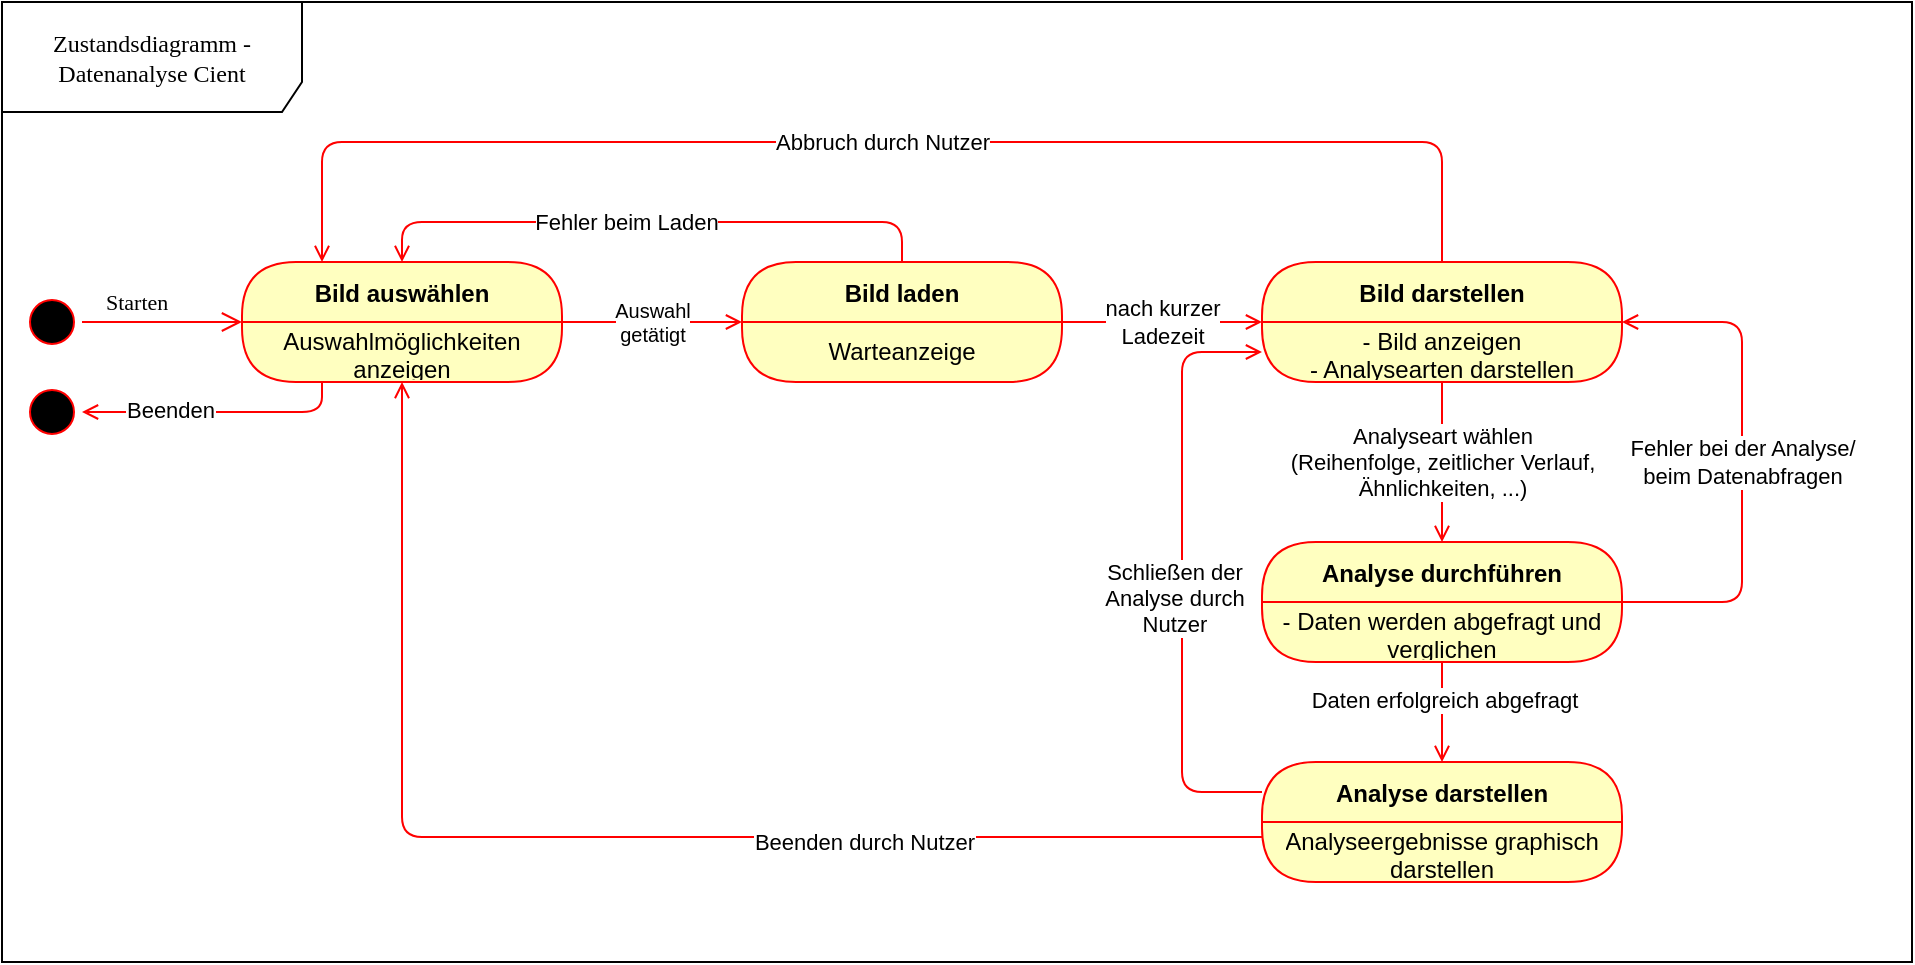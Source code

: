 <mxfile version="15.7.4" type="device"><diagram name="Page-1" id="58cdce13-f638-feb5-8d6f-7d28b1aa9fa0"><mxGraphModel dx="1185" dy="1500" grid="1" gridSize="10" guides="1" tooltips="1" connect="1" arrows="1" fold="1" page="1" pageScale="1" pageWidth="1100" pageHeight="850" background="none" math="0" shadow="0"><root><mxCell id="0"/><mxCell id="1" parent="0"/><mxCell id="382b91b5511bd0f7-1" value="" style="ellipse;html=1;shape=startState;fillColor=#000000;strokeColor=#ff0000;rounded=1;shadow=0;comic=0;labelBackgroundColor=none;fontFamily=Verdana;fontSize=12;fontColor=#000000;align=center;direction=south;" parent="1" vertex="1"><mxGeometry x="130" y="135" width="30" height="30" as="geometry"/></mxCell><mxCell id="2a3bc250acf0617d-8" value="Zustandsdiagramm - Datenanalyse Cient " style="shape=umlFrame;whiteSpace=wrap;html=1;rounded=1;shadow=0;comic=0;labelBackgroundColor=none;strokeWidth=1;fontFamily=Verdana;fontSize=12;align=center;width=150;height=55;" parent="1" vertex="1"><mxGeometry x="120" y="-10" width="955" height="480" as="geometry"/></mxCell><mxCell id="2a3bc250acf0617d-9" value="&lt;div style=&quot;font-size: 11px&quot;&gt;&lt;font style=&quot;font-size: 11px&quot;&gt;Starten&lt;/font&gt;&lt;/div&gt;" style="edgeStyle=orthogonalEdgeStyle;html=1;labelBackgroundColor=none;endArrow=open;endSize=8;strokeColor=#ff0000;fontFamily=Verdana;fontSize=12;align=left;" parent="1" source="382b91b5511bd0f7-1" edge="1"><mxGeometry x="-0.75" y="10" relative="1" as="geometry"><mxPoint x="240" y="150" as="targetPoint"/><Array as="points"><mxPoint x="170" y="150"/><mxPoint x="170" y="150"/></Array><mxPoint as="offset"/></mxGeometry></mxCell><mxCell id="djbk36D_1IAEX60SDsx4-4" value="Bild auswählen" style="swimlane;fontStyle=1;align=center;verticalAlign=middle;childLayout=stackLayout;horizontal=1;startSize=30;horizontalStack=0;resizeParent=0;resizeLast=1;container=0;fontColor=#000000;collapsible=0;rounded=1;arcSize=30;strokeColor=#ff0000;fillColor=#ffffc0;swimlaneFillColor=#ffffc0;dropTarget=0;" vertex="1" parent="1"><mxGeometry x="240" y="120" width="160" height="60" as="geometry"/></mxCell><mxCell id="djbk36D_1IAEX60SDsx4-5" value="Auswahlmöglichkeiten anzeigen" style="text;html=1;strokeColor=none;fillColor=none;align=center;verticalAlign=middle;spacingLeft=4;spacingRight=4;whiteSpace=wrap;overflow=hidden;rotatable=0;fontColor=#000000;" vertex="1" parent="djbk36D_1IAEX60SDsx4-4"><mxGeometry y="30" width="160" height="30" as="geometry"/></mxCell><mxCell id="djbk36D_1IAEX60SDsx4-19" style="edgeStyle=orthogonalEdgeStyle;rounded=1;orthogonalLoop=1;jettySize=auto;html=1;exitX=0.5;exitY=0;exitDx=0;exitDy=0;entryX=0.5;entryY=0;entryDx=0;entryDy=0;fontSize=11;endArrow=open;endFill=0;strokeColor=#FF0000;" edge="1" parent="1" source="djbk36D_1IAEX60SDsx4-9" target="djbk36D_1IAEX60SDsx4-4"><mxGeometry relative="1" as="geometry"/></mxCell><mxCell id="djbk36D_1IAEX60SDsx4-20" value="Fehler beim Laden" style="edgeLabel;html=1;align=center;verticalAlign=middle;resizable=0;points=[];fontSize=11;" vertex="1" connectable="0" parent="djbk36D_1IAEX60SDsx4-19"><mxGeometry x="0.093" relative="1" as="geometry"><mxPoint as="offset"/></mxGeometry></mxCell><mxCell id="djbk36D_1IAEX60SDsx4-9" value="Bild laden" style="swimlane;fontStyle=1;align=center;verticalAlign=middle;childLayout=stackLayout;horizontal=1;startSize=30;horizontalStack=0;resizeParent=0;resizeLast=1;container=0;fontColor=#000000;collapsible=0;rounded=1;arcSize=30;strokeColor=#ff0000;fillColor=#ffffc0;swimlaneFillColor=#ffffc0;dropTarget=0;" vertex="1" parent="1"><mxGeometry x="490" y="120" width="160" height="60" as="geometry"/></mxCell><mxCell id="djbk36D_1IAEX60SDsx4-10" value="Warteanzeige" style="text;html=1;strokeColor=none;fillColor=none;align=center;verticalAlign=middle;spacingLeft=4;spacingRight=4;whiteSpace=wrap;overflow=hidden;rotatable=0;fontColor=#000000;" vertex="1" parent="djbk36D_1IAEX60SDsx4-9"><mxGeometry y="30" width="160" height="30" as="geometry"/></mxCell><mxCell id="djbk36D_1IAEX60SDsx4-21" value="Abbruch durch Nutzer" style="edgeStyle=orthogonalEdgeStyle;rounded=1;orthogonalLoop=1;jettySize=auto;html=1;exitX=0.5;exitY=0;exitDx=0;exitDy=0;entryX=0.25;entryY=0;entryDx=0;entryDy=0;fontSize=11;endArrow=open;endFill=0;strokeColor=#FF0000;" edge="1" parent="1" source="djbk36D_1IAEX60SDsx4-12" target="djbk36D_1IAEX60SDsx4-4"><mxGeometry relative="1" as="geometry"><Array as="points"><mxPoint x="840" y="60"/><mxPoint x="280" y="60"/></Array></mxGeometry></mxCell><mxCell id="djbk36D_1IAEX60SDsx4-12" value="Bild darstellen" style="swimlane;fontStyle=1;align=center;verticalAlign=middle;childLayout=stackLayout;horizontal=1;startSize=30;horizontalStack=0;resizeParent=0;resizeLast=1;container=0;fontColor=#000000;collapsible=0;rounded=1;arcSize=30;strokeColor=#ff0000;fillColor=#ffffc0;swimlaneFillColor=#ffffc0;dropTarget=0;" vertex="1" parent="1"><mxGeometry x="750" y="120" width="180" height="60" as="geometry"/></mxCell><mxCell id="djbk36D_1IAEX60SDsx4-13" value="&lt;div align=&quot;center&quot;&gt;- Bild anzeigen&lt;/div&gt;&lt;div align=&quot;center&quot;&gt;- Analysearten darstellen&lt;/div&gt;" style="text;html=1;strokeColor=none;fillColor=none;align=center;verticalAlign=middle;spacingLeft=4;spacingRight=4;whiteSpace=wrap;overflow=hidden;rotatable=0;fontColor=#000000;" vertex="1" parent="djbk36D_1IAEX60SDsx4-12"><mxGeometry y="30" width="180" height="30" as="geometry"/></mxCell><mxCell id="djbk36D_1IAEX60SDsx4-15" value="&lt;div style=&quot;font-size: 10px&quot;&gt;&lt;font style=&quot;font-size: 10px&quot;&gt;Auswahl&lt;/font&gt;&lt;/div&gt;&lt;div style=&quot;font-size: 10px&quot;&gt;&lt;font style=&quot;font-size: 10px&quot;&gt;getätigt&lt;br&gt;&lt;/font&gt;&lt;/div&gt;" style="edgeStyle=orthogonalEdgeStyle;rounded=1;orthogonalLoop=1;jettySize=auto;html=1;exitX=1;exitY=0;exitDx=0;exitDy=0;entryX=0;entryY=0;entryDx=0;entryDy=0;strokeColor=#FF0000;endArrow=open;endFill=0;" edge="1" parent="1" source="djbk36D_1IAEX60SDsx4-5" target="djbk36D_1IAEX60SDsx4-10"><mxGeometry relative="1" as="geometry"><Array as="points"><mxPoint x="430" y="150"/><mxPoint x="430" y="150"/></Array></mxGeometry></mxCell><mxCell id="djbk36D_1IAEX60SDsx4-18" value="&lt;div&gt;nach kurzer&lt;/div&gt;&lt;div&gt;Ladezeit&lt;br&gt;&lt;/div&gt;" style="edgeStyle=orthogonalEdgeStyle;rounded=1;orthogonalLoop=1;jettySize=auto;html=1;exitX=1;exitY=0;exitDx=0;exitDy=0;entryX=0;entryY=0;entryDx=0;entryDy=0;fontSize=11;endArrow=open;endFill=0;strokeColor=#FF0000;" edge="1" parent="1" source="djbk36D_1IAEX60SDsx4-10" target="djbk36D_1IAEX60SDsx4-13"><mxGeometry relative="1" as="geometry"><Array as="points"><mxPoint x="700" y="150"/><mxPoint x="700" y="150"/></Array></mxGeometry></mxCell><mxCell id="djbk36D_1IAEX60SDsx4-22" value="" style="ellipse;html=1;shape=startState;fillColor=#000000;strokeColor=#ff0000;rounded=1;shadow=0;comic=0;labelBackgroundColor=none;fontFamily=Verdana;fontSize=12;fontColor=#000000;align=center;direction=south;" vertex="1" parent="1"><mxGeometry x="130" y="180" width="30" height="30" as="geometry"/></mxCell><mxCell id="djbk36D_1IAEX60SDsx4-23" style="edgeStyle=orthogonalEdgeStyle;rounded=1;orthogonalLoop=1;jettySize=auto;html=1;exitX=0.25;exitY=1;exitDx=0;exitDy=0;fontSize=11;endArrow=open;endFill=0;strokeColor=#FF0000;" edge="1" parent="1" source="djbk36D_1IAEX60SDsx4-5"><mxGeometry relative="1" as="geometry"><mxPoint x="160" y="195" as="targetPoint"/><Array as="points"><mxPoint x="280" y="195"/></Array></mxGeometry></mxCell><mxCell id="djbk36D_1IAEX60SDsx4-24" value="Beenden" style="edgeLabel;html=1;align=center;verticalAlign=middle;resizable=0;points=[];fontSize=11;" vertex="1" connectable="0" parent="djbk36D_1IAEX60SDsx4-23"><mxGeometry x="0.346" y="-1" relative="1" as="geometry"><mxPoint as="offset"/></mxGeometry></mxCell><mxCell id="djbk36D_1IAEX60SDsx4-25" value="Analyse durchführen" style="swimlane;fontStyle=1;align=center;verticalAlign=middle;childLayout=stackLayout;horizontal=1;startSize=30;horizontalStack=0;resizeParent=0;resizeLast=1;container=0;fontColor=#000000;collapsible=0;rounded=1;arcSize=30;strokeColor=#ff0000;fillColor=#ffffc0;swimlaneFillColor=#ffffc0;dropTarget=0;" vertex="1" parent="1"><mxGeometry x="750" y="260" width="180" height="60" as="geometry"/></mxCell><mxCell id="djbk36D_1IAEX60SDsx4-26" value="&lt;div&gt;- Daten werden abgefragt und &lt;br&gt;&lt;/div&gt;&lt;div&gt;verglichen&lt;br&gt;&lt;/div&gt;" style="text;html=1;strokeColor=none;fillColor=none;align=center;verticalAlign=middle;spacingLeft=4;spacingRight=4;whiteSpace=wrap;overflow=hidden;rotatable=0;fontColor=#000000;" vertex="1" parent="djbk36D_1IAEX60SDsx4-25"><mxGeometry y="30" width="180" height="30" as="geometry"/></mxCell><mxCell id="djbk36D_1IAEX60SDsx4-32" value="&lt;div&gt;Analyseart wählen&lt;/div&gt;&lt;div&gt;(Reihenfolge, zeitlicher Verlauf, &lt;br&gt;&lt;/div&gt;&lt;div&gt;Ähnlichkeiten, ...)&lt;br&gt;&lt;/div&gt;" style="edgeStyle=orthogonalEdgeStyle;rounded=1;orthogonalLoop=1;jettySize=auto;html=1;exitX=0.5;exitY=1;exitDx=0;exitDy=0;entryX=0.5;entryY=0;entryDx=0;entryDy=0;fontSize=11;endArrow=open;endFill=0;strokeColor=#FF0000;" edge="1" parent="1" source="djbk36D_1IAEX60SDsx4-13" target="djbk36D_1IAEX60SDsx4-25"><mxGeometry relative="1" as="geometry"/></mxCell><mxCell id="djbk36D_1IAEX60SDsx4-40" style="edgeStyle=orthogonalEdgeStyle;rounded=1;orthogonalLoop=1;jettySize=auto;html=1;exitX=0.5;exitY=1;exitDx=0;exitDy=0;fontSize=11;endArrow=open;endFill=0;strokeColor=#FF0000;entryX=0.5;entryY=0;entryDx=0;entryDy=0;" edge="1" parent="1" source="djbk36D_1IAEX60SDsx4-26" target="djbk36D_1IAEX60SDsx4-41"><mxGeometry relative="1" as="geometry"><mxPoint x="840" y="420" as="targetPoint"/></mxGeometry></mxCell><mxCell id="djbk36D_1IAEX60SDsx4-43" value="Daten erfolgreich abgefragt" style="edgeLabel;html=1;align=center;verticalAlign=middle;resizable=0;points=[];fontSize=11;" vertex="1" connectable="0" parent="djbk36D_1IAEX60SDsx4-40"><mxGeometry x="-0.234" y="1" relative="1" as="geometry"><mxPoint as="offset"/></mxGeometry></mxCell><mxCell id="djbk36D_1IAEX60SDsx4-45" style="edgeStyle=orthogonalEdgeStyle;rounded=1;orthogonalLoop=1;jettySize=auto;html=1;exitX=0;exitY=0.25;exitDx=0;exitDy=0;entryX=0;entryY=0.5;entryDx=0;entryDy=0;fontSize=11;endArrow=open;endFill=0;strokeColor=#FF0000;" edge="1" parent="1" source="djbk36D_1IAEX60SDsx4-41" target="djbk36D_1IAEX60SDsx4-13"><mxGeometry relative="1" as="geometry"><Array as="points"><mxPoint x="710" y="385"/><mxPoint x="710" y="165"/></Array></mxGeometry></mxCell><mxCell id="djbk36D_1IAEX60SDsx4-46" value="&lt;div&gt;Schließen der &lt;br&gt;&lt;/div&gt;&lt;div&gt;Analyse durch &lt;br&gt;&lt;/div&gt;&lt;div&gt;Nutzer&lt;br&gt;&lt;/div&gt;" style="edgeLabel;html=1;align=center;verticalAlign=middle;resizable=0;points=[];fontSize=11;" vertex="1" connectable="0" parent="djbk36D_1IAEX60SDsx4-45"><mxGeometry x="-0.088" y="4" relative="1" as="geometry"><mxPoint as="offset"/></mxGeometry></mxCell><mxCell id="djbk36D_1IAEX60SDsx4-41" value="Analyse darstellen" style="swimlane;fontStyle=1;align=center;verticalAlign=middle;childLayout=stackLayout;horizontal=1;startSize=30;horizontalStack=0;resizeParent=0;resizeLast=1;container=0;fontColor=#000000;collapsible=0;rounded=1;arcSize=30;strokeColor=#ff0000;fillColor=#ffffc0;swimlaneFillColor=#ffffc0;dropTarget=0;" vertex="1" parent="1"><mxGeometry x="750" y="370" width="180" height="60" as="geometry"/></mxCell><mxCell id="djbk36D_1IAEX60SDsx4-42" value="&lt;div&gt;Analyseergebnisse graphisch&lt;/div&gt;&lt;div&gt;darstellen&lt;br&gt;&lt;/div&gt;" style="text;html=1;strokeColor=none;fillColor=none;align=center;verticalAlign=middle;spacingLeft=4;spacingRight=4;whiteSpace=wrap;overflow=hidden;rotatable=0;fontColor=#000000;" vertex="1" parent="djbk36D_1IAEX60SDsx4-41"><mxGeometry y="30" width="180" height="30" as="geometry"/></mxCell><mxCell id="djbk36D_1IAEX60SDsx4-44" value="&lt;div&gt;Fehler bei der Analyse/&lt;/div&gt;&lt;div&gt;beim Datenabfragen&lt;br&gt;&lt;/div&gt;" style="edgeStyle=orthogonalEdgeStyle;rounded=1;orthogonalLoop=1;jettySize=auto;html=1;exitX=1;exitY=0;exitDx=0;exitDy=0;entryX=1;entryY=0;entryDx=0;entryDy=0;fontSize=11;endArrow=open;endFill=0;strokeColor=#FF0000;" edge="1" parent="1" source="djbk36D_1IAEX60SDsx4-26" target="djbk36D_1IAEX60SDsx4-13"><mxGeometry relative="1" as="geometry"><Array as="points"><mxPoint x="990" y="290"/><mxPoint x="990" y="150"/></Array></mxGeometry></mxCell><mxCell id="djbk36D_1IAEX60SDsx4-47" style="edgeStyle=orthogonalEdgeStyle;rounded=1;orthogonalLoop=1;jettySize=auto;html=1;exitX=0;exitY=0.25;exitDx=0;exitDy=0;entryX=0.5;entryY=1;entryDx=0;entryDy=0;fontSize=11;endArrow=open;endFill=0;strokeColor=#FF0000;" edge="1" parent="1" source="djbk36D_1IAEX60SDsx4-42" target="djbk36D_1IAEX60SDsx4-5"><mxGeometry relative="1" as="geometry"/></mxCell><mxCell id="djbk36D_1IAEX60SDsx4-48" value="Beenden durch Nutzer" style="edgeLabel;html=1;align=center;verticalAlign=middle;resizable=0;points=[];fontSize=11;" vertex="1" connectable="0" parent="djbk36D_1IAEX60SDsx4-47"><mxGeometry x="-0.445" y="2" relative="1" as="geometry"><mxPoint x="-17" as="offset"/></mxGeometry></mxCell></root></mxGraphModel></diagram></mxfile>